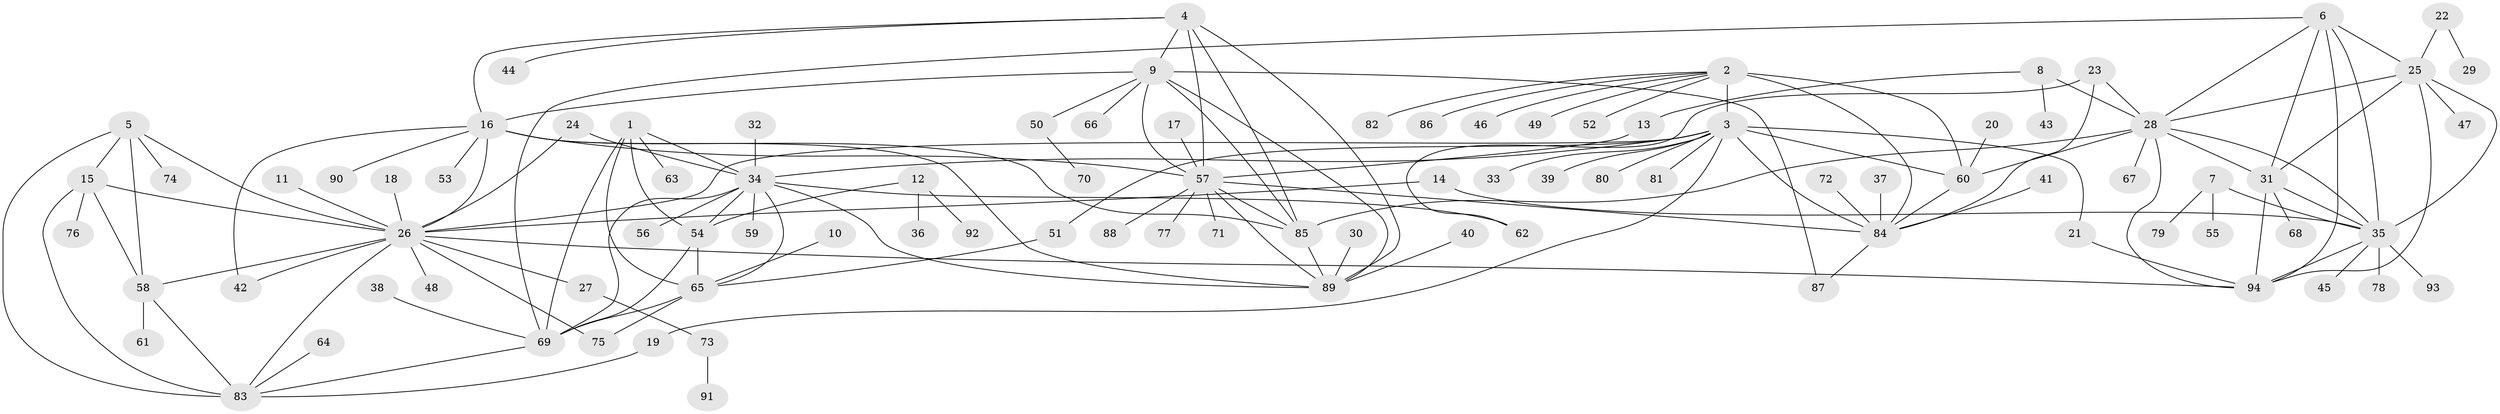 // original degree distribution, {6: 0.029850746268656716, 9: 0.03731343283582089, 7: 0.04477611940298507, 13: 0.007462686567164179, 5: 0.014925373134328358, 8: 0.03731343283582089, 12: 0.014925373134328358, 11: 0.022388059701492536, 10: 0.007462686567164179, 17: 0.007462686567164179, 4: 0.007462686567164179, 3: 0.04477611940298507, 2: 0.17164179104477612, 1: 0.5522388059701493}
// Generated by graph-tools (version 1.1) at 2025/37/03/04/25 23:37:46]
// undirected, 94 vertices, 145 edges
graph export_dot {
  node [color=gray90,style=filled];
  1;
  2;
  3;
  4;
  5;
  6;
  7;
  8;
  9;
  10;
  11;
  12;
  13;
  14;
  15;
  16;
  17;
  18;
  19;
  20;
  21;
  22;
  23;
  24;
  25;
  26;
  27;
  28;
  29;
  30;
  31;
  32;
  33;
  34;
  35;
  36;
  37;
  38;
  39;
  40;
  41;
  42;
  43;
  44;
  45;
  46;
  47;
  48;
  49;
  50;
  51;
  52;
  53;
  54;
  55;
  56;
  57;
  58;
  59;
  60;
  61;
  62;
  63;
  64;
  65;
  66;
  67;
  68;
  69;
  70;
  71;
  72;
  73;
  74;
  75;
  76;
  77;
  78;
  79;
  80;
  81;
  82;
  83;
  84;
  85;
  86;
  87;
  88;
  89;
  90;
  91;
  92;
  93;
  94;
  1 -- 34 [weight=2.0];
  1 -- 54 [weight=2.0];
  1 -- 63 [weight=1.0];
  1 -- 65 [weight=2.0];
  1 -- 69 [weight=2.0];
  2 -- 3 [weight=4.0];
  2 -- 46 [weight=1.0];
  2 -- 49 [weight=1.0];
  2 -- 52 [weight=1.0];
  2 -- 60 [weight=2.0];
  2 -- 82 [weight=1.0];
  2 -- 84 [weight=2.0];
  2 -- 86 [weight=1.0];
  3 -- 19 [weight=1.0];
  3 -- 21 [weight=1.0];
  3 -- 26 [weight=1.0];
  3 -- 33 [weight=1.0];
  3 -- 34 [weight=1.0];
  3 -- 39 [weight=1.0];
  3 -- 51 [weight=1.0];
  3 -- 60 [weight=2.0];
  3 -- 80 [weight=1.0];
  3 -- 81 [weight=1.0];
  3 -- 84 [weight=2.0];
  4 -- 9 [weight=1.0];
  4 -- 16 [weight=1.0];
  4 -- 44 [weight=1.0];
  4 -- 57 [weight=1.0];
  4 -- 85 [weight=1.0];
  4 -- 89 [weight=1.0];
  5 -- 15 [weight=2.0];
  5 -- 26 [weight=2.0];
  5 -- 58 [weight=2.0];
  5 -- 74 [weight=1.0];
  5 -- 83 [weight=2.0];
  6 -- 25 [weight=1.0];
  6 -- 28 [weight=1.0];
  6 -- 31 [weight=1.0];
  6 -- 35 [weight=1.0];
  6 -- 69 [weight=1.0];
  6 -- 94 [weight=1.0];
  7 -- 35 [weight=1.0];
  7 -- 55 [weight=1.0];
  7 -- 79 [weight=1.0];
  8 -- 13 [weight=1.0];
  8 -- 28 [weight=1.0];
  8 -- 43 [weight=1.0];
  9 -- 16 [weight=1.0];
  9 -- 50 [weight=1.0];
  9 -- 57 [weight=1.0];
  9 -- 66 [weight=1.0];
  9 -- 85 [weight=1.0];
  9 -- 87 [weight=1.0];
  9 -- 89 [weight=1.0];
  10 -- 65 [weight=1.0];
  11 -- 26 [weight=1.0];
  12 -- 36 [weight=1.0];
  12 -- 54 [weight=1.0];
  12 -- 92 [weight=1.0];
  13 -- 57 [weight=1.0];
  14 -- 26 [weight=1.0];
  14 -- 35 [weight=1.0];
  15 -- 26 [weight=1.0];
  15 -- 58 [weight=1.0];
  15 -- 76 [weight=1.0];
  15 -- 83 [weight=1.0];
  16 -- 26 [weight=1.0];
  16 -- 42 [weight=1.0];
  16 -- 53 [weight=1.0];
  16 -- 57 [weight=1.0];
  16 -- 85 [weight=1.0];
  16 -- 89 [weight=1.0];
  16 -- 90 [weight=1.0];
  17 -- 57 [weight=1.0];
  18 -- 26 [weight=1.0];
  19 -- 83 [weight=1.0];
  20 -- 60 [weight=1.0];
  21 -- 94 [weight=1.0];
  22 -- 25 [weight=1.0];
  22 -- 29 [weight=1.0];
  23 -- 28 [weight=1.0];
  23 -- 62 [weight=1.0];
  23 -- 84 [weight=1.0];
  24 -- 26 [weight=1.0];
  24 -- 34 [weight=1.0];
  25 -- 28 [weight=1.0];
  25 -- 31 [weight=1.0];
  25 -- 35 [weight=1.0];
  25 -- 47 [weight=1.0];
  25 -- 94 [weight=1.0];
  26 -- 27 [weight=1.0];
  26 -- 42 [weight=1.0];
  26 -- 48 [weight=1.0];
  26 -- 58 [weight=1.0];
  26 -- 75 [weight=1.0];
  26 -- 83 [weight=1.0];
  26 -- 94 [weight=1.0];
  27 -- 73 [weight=1.0];
  28 -- 31 [weight=1.0];
  28 -- 35 [weight=1.0];
  28 -- 60 [weight=1.0];
  28 -- 67 [weight=1.0];
  28 -- 85 [weight=1.0];
  28 -- 94 [weight=1.0];
  30 -- 89 [weight=1.0];
  31 -- 35 [weight=1.0];
  31 -- 68 [weight=1.0];
  31 -- 94 [weight=1.0];
  32 -- 34 [weight=1.0];
  34 -- 54 [weight=1.0];
  34 -- 56 [weight=1.0];
  34 -- 59 [weight=1.0];
  34 -- 62 [weight=1.0];
  34 -- 65 [weight=1.0];
  34 -- 69 [weight=1.0];
  34 -- 89 [weight=1.0];
  35 -- 45 [weight=1.0];
  35 -- 78 [weight=1.0];
  35 -- 93 [weight=1.0];
  35 -- 94 [weight=1.0];
  37 -- 84 [weight=1.0];
  38 -- 69 [weight=1.0];
  40 -- 89 [weight=1.0];
  41 -- 84 [weight=1.0];
  50 -- 70 [weight=1.0];
  51 -- 65 [weight=1.0];
  54 -- 65 [weight=1.0];
  54 -- 69 [weight=1.0];
  57 -- 71 [weight=1.0];
  57 -- 77 [weight=1.0];
  57 -- 84 [weight=1.0];
  57 -- 85 [weight=1.0];
  57 -- 88 [weight=1.0];
  57 -- 89 [weight=1.0];
  58 -- 61 [weight=1.0];
  58 -- 83 [weight=1.0];
  60 -- 84 [weight=1.0];
  64 -- 83 [weight=1.0];
  65 -- 69 [weight=1.0];
  65 -- 75 [weight=1.0];
  69 -- 83 [weight=1.0];
  72 -- 84 [weight=1.0];
  73 -- 91 [weight=1.0];
  84 -- 87 [weight=1.0];
  85 -- 89 [weight=1.0];
}
